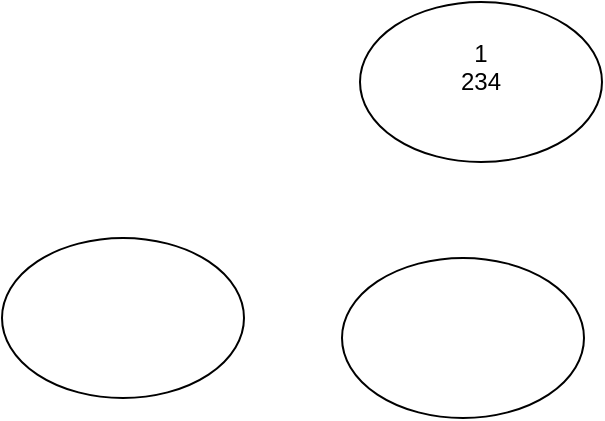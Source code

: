 <mxfile version="24.4.10" type="github">
  <diagram name="Page-1" id="PkWcr7QnMCvKzNuTJC7r">
    <mxGraphModel dx="1050" dy="522" grid="1" gridSize="10" guides="1" tooltips="1" connect="1" arrows="1" fold="1" page="1" pageScale="1" pageWidth="850" pageHeight="1100" math="0" shadow="0">
      <root>
        <mxCell id="0" />
        <mxCell id="1" parent="0" />
        <mxCell id="W0P4xz80J1H1iYARCOLb-1" value="" style="ellipse;whiteSpace=wrap;html=1;" vertex="1" parent="1">
          <mxGeometry x="310" y="230" width="121" height="80" as="geometry" />
        </mxCell>
        <mxCell id="W0P4xz80J1H1iYARCOLb-2" value="" style="ellipse;whiteSpace=wrap;html=1;" vertex="1" parent="1">
          <mxGeometry x="480" y="240" width="121" height="80" as="geometry" />
        </mxCell>
        <mxCell id="W0P4xz80J1H1iYARCOLb-3" value="1&lt;div&gt;234&lt;/div&gt;&lt;div&gt;&lt;br&gt;&lt;/div&gt;" style="ellipse;whiteSpace=wrap;html=1;" vertex="1" parent="1">
          <mxGeometry x="489" y="112" width="121" height="80" as="geometry" />
        </mxCell>
      </root>
    </mxGraphModel>
  </diagram>
</mxfile>
